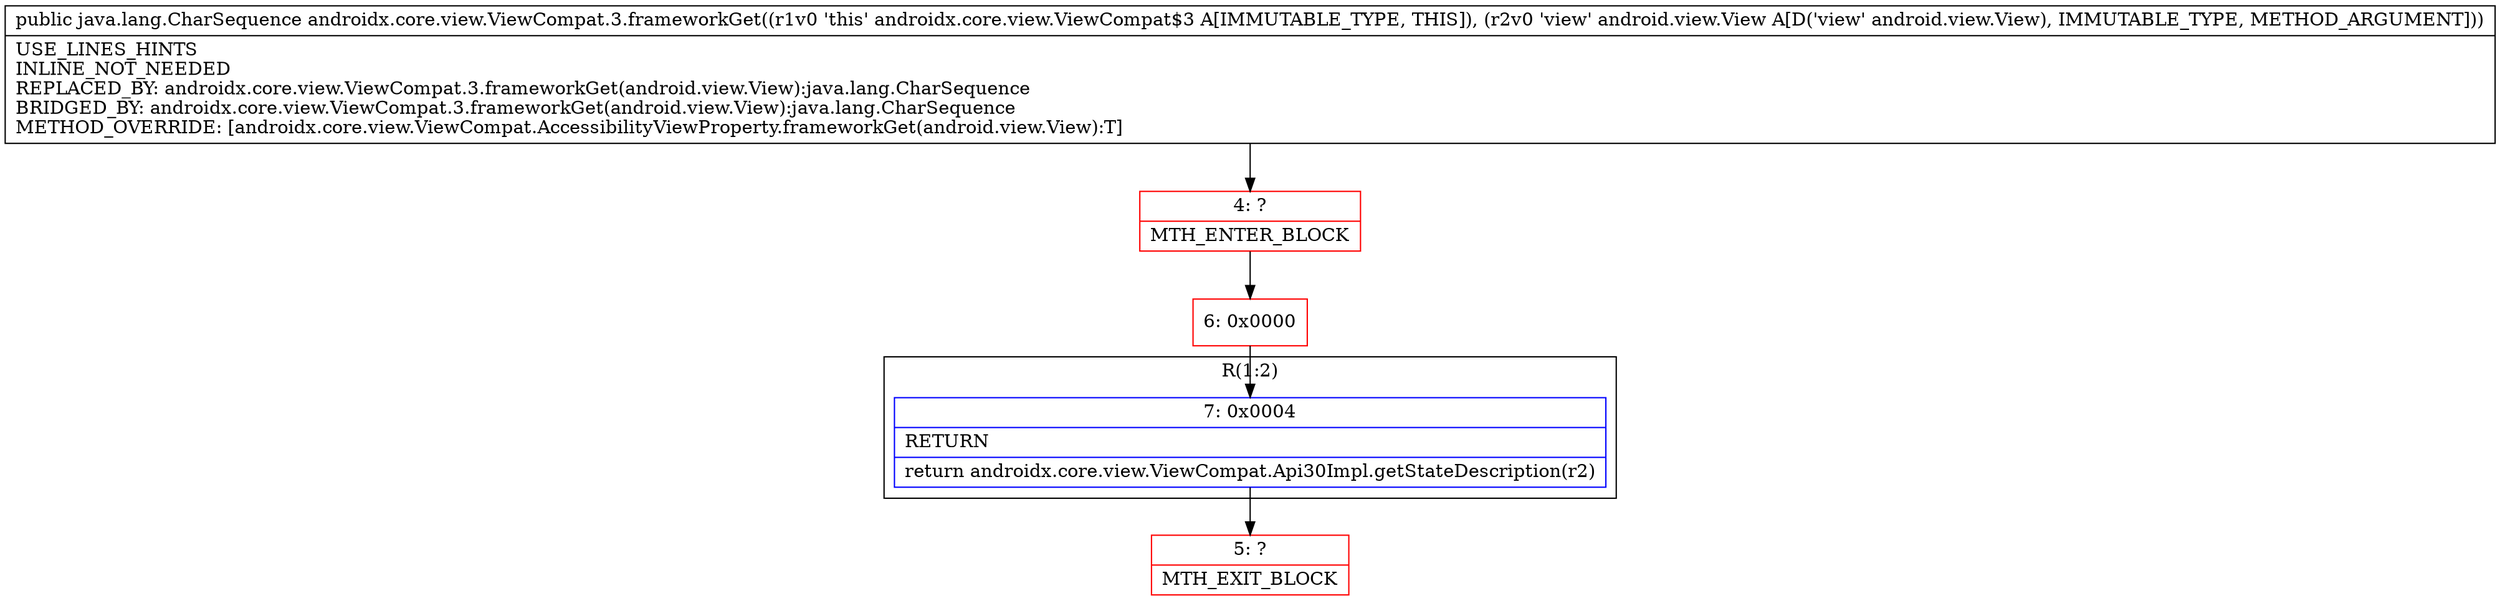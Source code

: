 digraph "CFG forandroidx.core.view.ViewCompat.3.frameworkGet(Landroid\/view\/View;)Ljava\/lang\/CharSequence;" {
subgraph cluster_Region_2038335167 {
label = "R(1:2)";
node [shape=record,color=blue];
Node_7 [shape=record,label="{7\:\ 0x0004|RETURN\l|return androidx.core.view.ViewCompat.Api30Impl.getStateDescription(r2)\l}"];
}
Node_4 [shape=record,color=red,label="{4\:\ ?|MTH_ENTER_BLOCK\l}"];
Node_6 [shape=record,color=red,label="{6\:\ 0x0000}"];
Node_5 [shape=record,color=red,label="{5\:\ ?|MTH_EXIT_BLOCK\l}"];
MethodNode[shape=record,label="{public java.lang.CharSequence androidx.core.view.ViewCompat.3.frameworkGet((r1v0 'this' androidx.core.view.ViewCompat$3 A[IMMUTABLE_TYPE, THIS]), (r2v0 'view' android.view.View A[D('view' android.view.View), IMMUTABLE_TYPE, METHOD_ARGUMENT]))  | USE_LINES_HINTS\lINLINE_NOT_NEEDED\lREPLACED_BY: androidx.core.view.ViewCompat.3.frameworkGet(android.view.View):java.lang.CharSequence\lBRIDGED_BY: androidx.core.view.ViewCompat.3.frameworkGet(android.view.View):java.lang.CharSequence\lMETHOD_OVERRIDE: [androidx.core.view.ViewCompat.AccessibilityViewProperty.frameworkGet(android.view.View):T]\l}"];
MethodNode -> Node_4;Node_7 -> Node_5;
Node_4 -> Node_6;
Node_6 -> Node_7;
}

